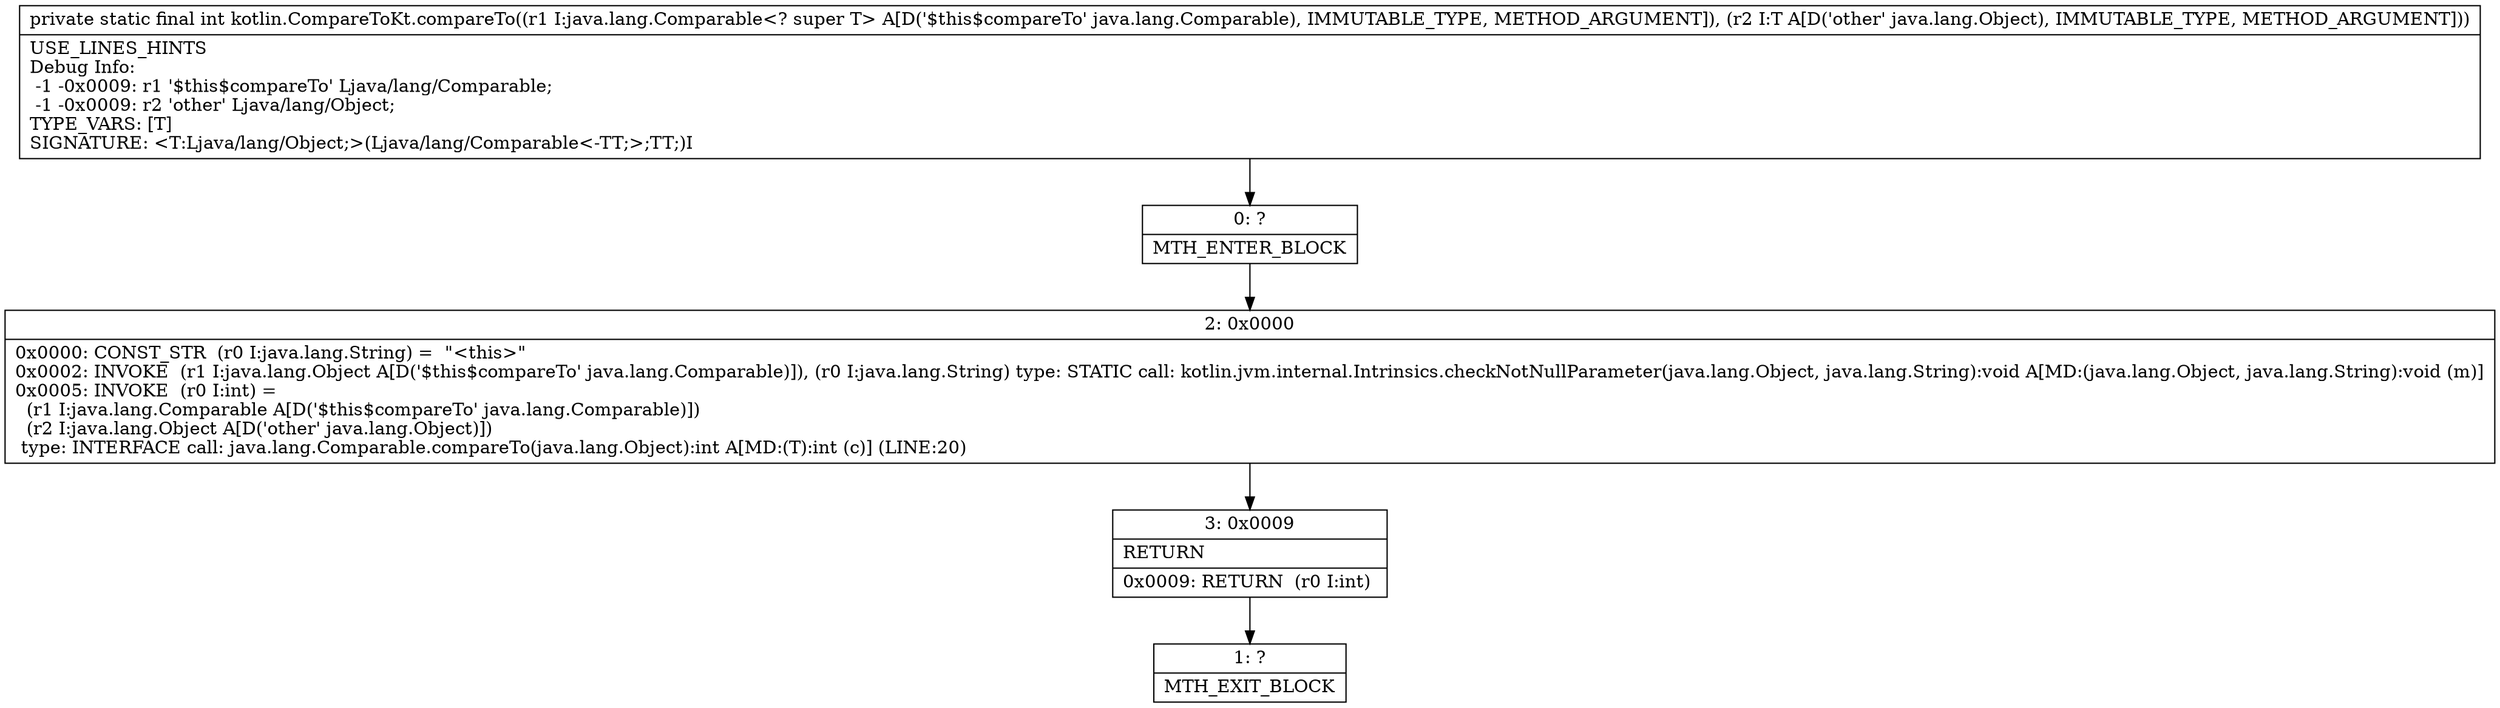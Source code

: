 digraph "CFG forkotlin.CompareToKt.compareTo(Ljava\/lang\/Comparable;Ljava\/lang\/Object;)I" {
Node_0 [shape=record,label="{0\:\ ?|MTH_ENTER_BLOCK\l}"];
Node_2 [shape=record,label="{2\:\ 0x0000|0x0000: CONST_STR  (r0 I:java.lang.String) =  \"\<this\>\" \l0x0002: INVOKE  (r1 I:java.lang.Object A[D('$this$compareTo' java.lang.Comparable)]), (r0 I:java.lang.String) type: STATIC call: kotlin.jvm.internal.Intrinsics.checkNotNullParameter(java.lang.Object, java.lang.String):void A[MD:(java.lang.Object, java.lang.String):void (m)]\l0x0005: INVOKE  (r0 I:int) = \l  (r1 I:java.lang.Comparable A[D('$this$compareTo' java.lang.Comparable)])\l  (r2 I:java.lang.Object A[D('other' java.lang.Object)])\l type: INTERFACE call: java.lang.Comparable.compareTo(java.lang.Object):int A[MD:(T):int (c)] (LINE:20)\l}"];
Node_3 [shape=record,label="{3\:\ 0x0009|RETURN\l|0x0009: RETURN  (r0 I:int) \l}"];
Node_1 [shape=record,label="{1\:\ ?|MTH_EXIT_BLOCK\l}"];
MethodNode[shape=record,label="{private static final int kotlin.CompareToKt.compareTo((r1 I:java.lang.Comparable\<? super T\> A[D('$this$compareTo' java.lang.Comparable), IMMUTABLE_TYPE, METHOD_ARGUMENT]), (r2 I:T A[D('other' java.lang.Object), IMMUTABLE_TYPE, METHOD_ARGUMENT]))  | USE_LINES_HINTS\lDebug Info:\l  \-1 \-0x0009: r1 '$this$compareTo' Ljava\/lang\/Comparable;\l  \-1 \-0x0009: r2 'other' Ljava\/lang\/Object;\lTYPE_VARS: [T]\lSIGNATURE: \<T:Ljava\/lang\/Object;\>(Ljava\/lang\/Comparable\<\-TT;\>;TT;)I\l}"];
MethodNode -> Node_0;Node_0 -> Node_2;
Node_2 -> Node_3;
Node_3 -> Node_1;
}

